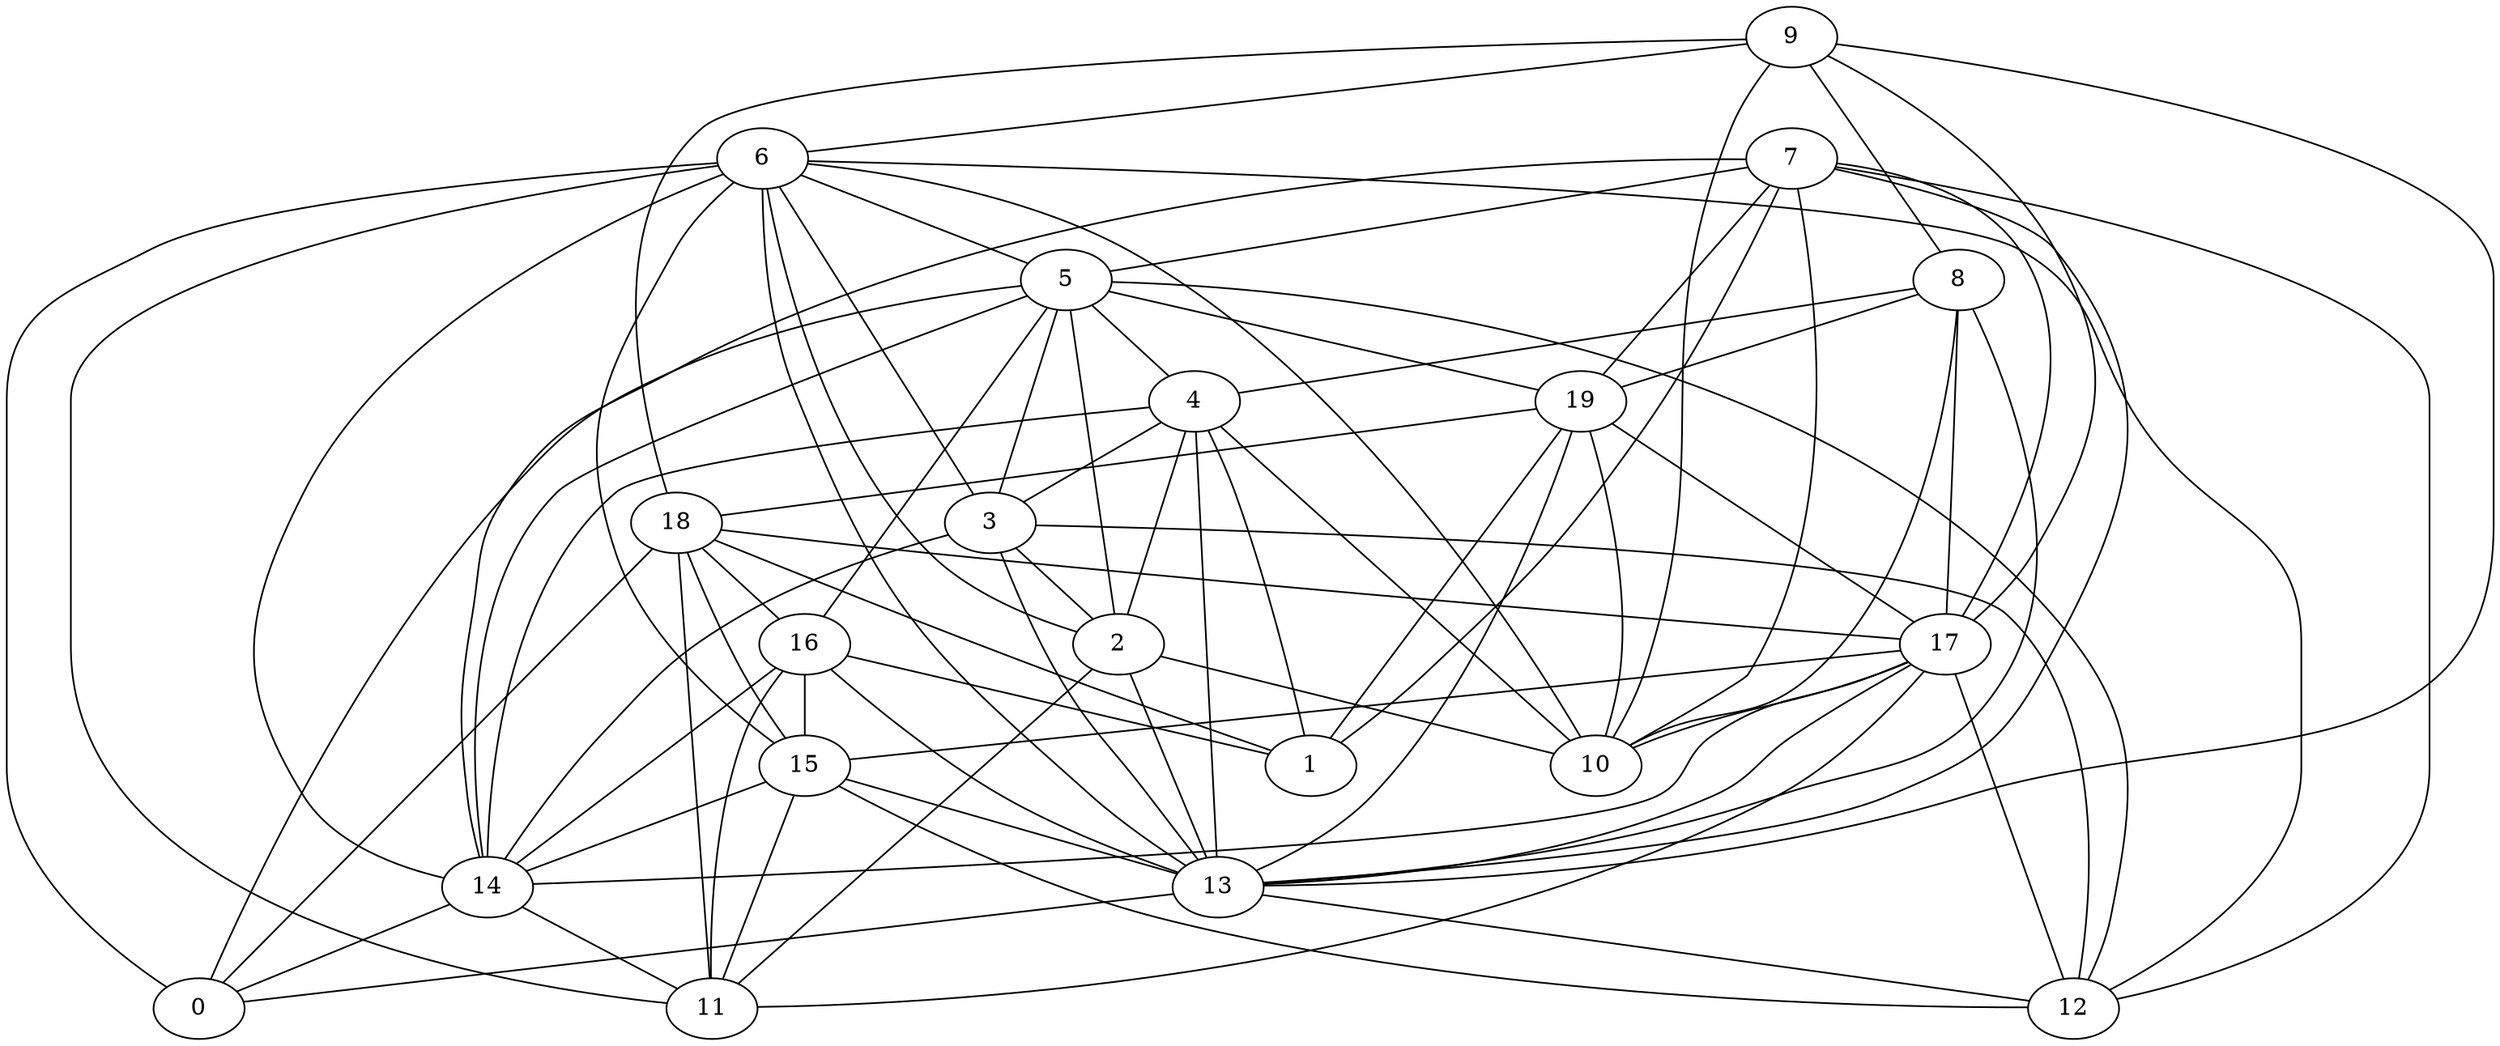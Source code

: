 digraph GG_graph {

subgraph G_graph {
edge [color = black]
"18" -> "11" [dir = none]
"18" -> "1" [dir = none]
"18" -> "17" [dir = none]
"18" -> "16" [dir = none]
"2" -> "10" [dir = none]
"2" -> "11" [dir = none]
"14" -> "0" [dir = none]
"14" -> "11" [dir = none]
"9" -> "8" [dir = none]
"9" -> "18" [dir = none]
"9" -> "13" [dir = none]
"9" -> "6" [dir = none]
"9" -> "10" [dir = none]
"5" -> "2" [dir = none]
"5" -> "14" [dir = none]
"5" -> "4" [dir = none]
"5" -> "3" [dir = none]
"5" -> "16" [dir = none]
"17" -> "14" [dir = none]
"17" -> "13" [dir = none]
"17" -> "11" [dir = none]
"17" -> "15" [dir = none]
"7" -> "13" [dir = none]
"7" -> "5" [dir = none]
"7" -> "1" [dir = none]
"7" -> "14" [dir = none]
"7" -> "12" [dir = none]
"15" -> "11" [dir = none]
"15" -> "12" [dir = none]
"15" -> "14" [dir = none]
"15" -> "13" [dir = none]
"13" -> "12" [dir = none]
"13" -> "0" [dir = none]
"4" -> "14" [dir = none]
"4" -> "10" [dir = none]
"4" -> "3" [dir = none]
"4" -> "1" [dir = none]
"4" -> "13" [dir = none]
"6" -> "14" [dir = none]
"6" -> "2" [dir = none]
"6" -> "12" [dir = none]
"6" -> "15" [dir = none]
"6" -> "10" [dir = none]
"6" -> "0" [dir = none]
"6" -> "13" [dir = none]
"6" -> "5" [dir = none]
"19" -> "18" [dir = none]
"19" -> "1" [dir = none]
"19" -> "10" [dir = none]
"19" -> "13" [dir = none]
"19" -> "17" [dir = none]
"8" -> "13" [dir = none]
"8" -> "4" [dir = none]
"3" -> "13" [dir = none]
"3" -> "12" [dir = none]
"16" -> "14" [dir = none]
"16" -> "13" [dir = none]
"7" -> "17" [dir = none]
"5" -> "0" [dir = none]
"17" -> "10" [dir = none]
"8" -> "17" [dir = none]
"5" -> "19" [dir = none]
"4" -> "2" [dir = none]
"16" -> "15" [dir = none]
"7" -> "10" [dir = none]
"6" -> "3" [dir = none]
"3" -> "2" [dir = none]
"18" -> "0" [dir = none]
"17" -> "12" [dir = none]
"8" -> "19" [dir = none]
"6" -> "11" [dir = none]
"3" -> "14" [dir = none]
"16" -> "1" [dir = none]
"7" -> "19" [dir = none]
"2" -> "13" [dir = none]
"9" -> "17" [dir = none]
"8" -> "10" [dir = none]
"5" -> "12" [dir = none]
"18" -> "15" [dir = none]
"16" -> "11" [dir = none]
}

}
